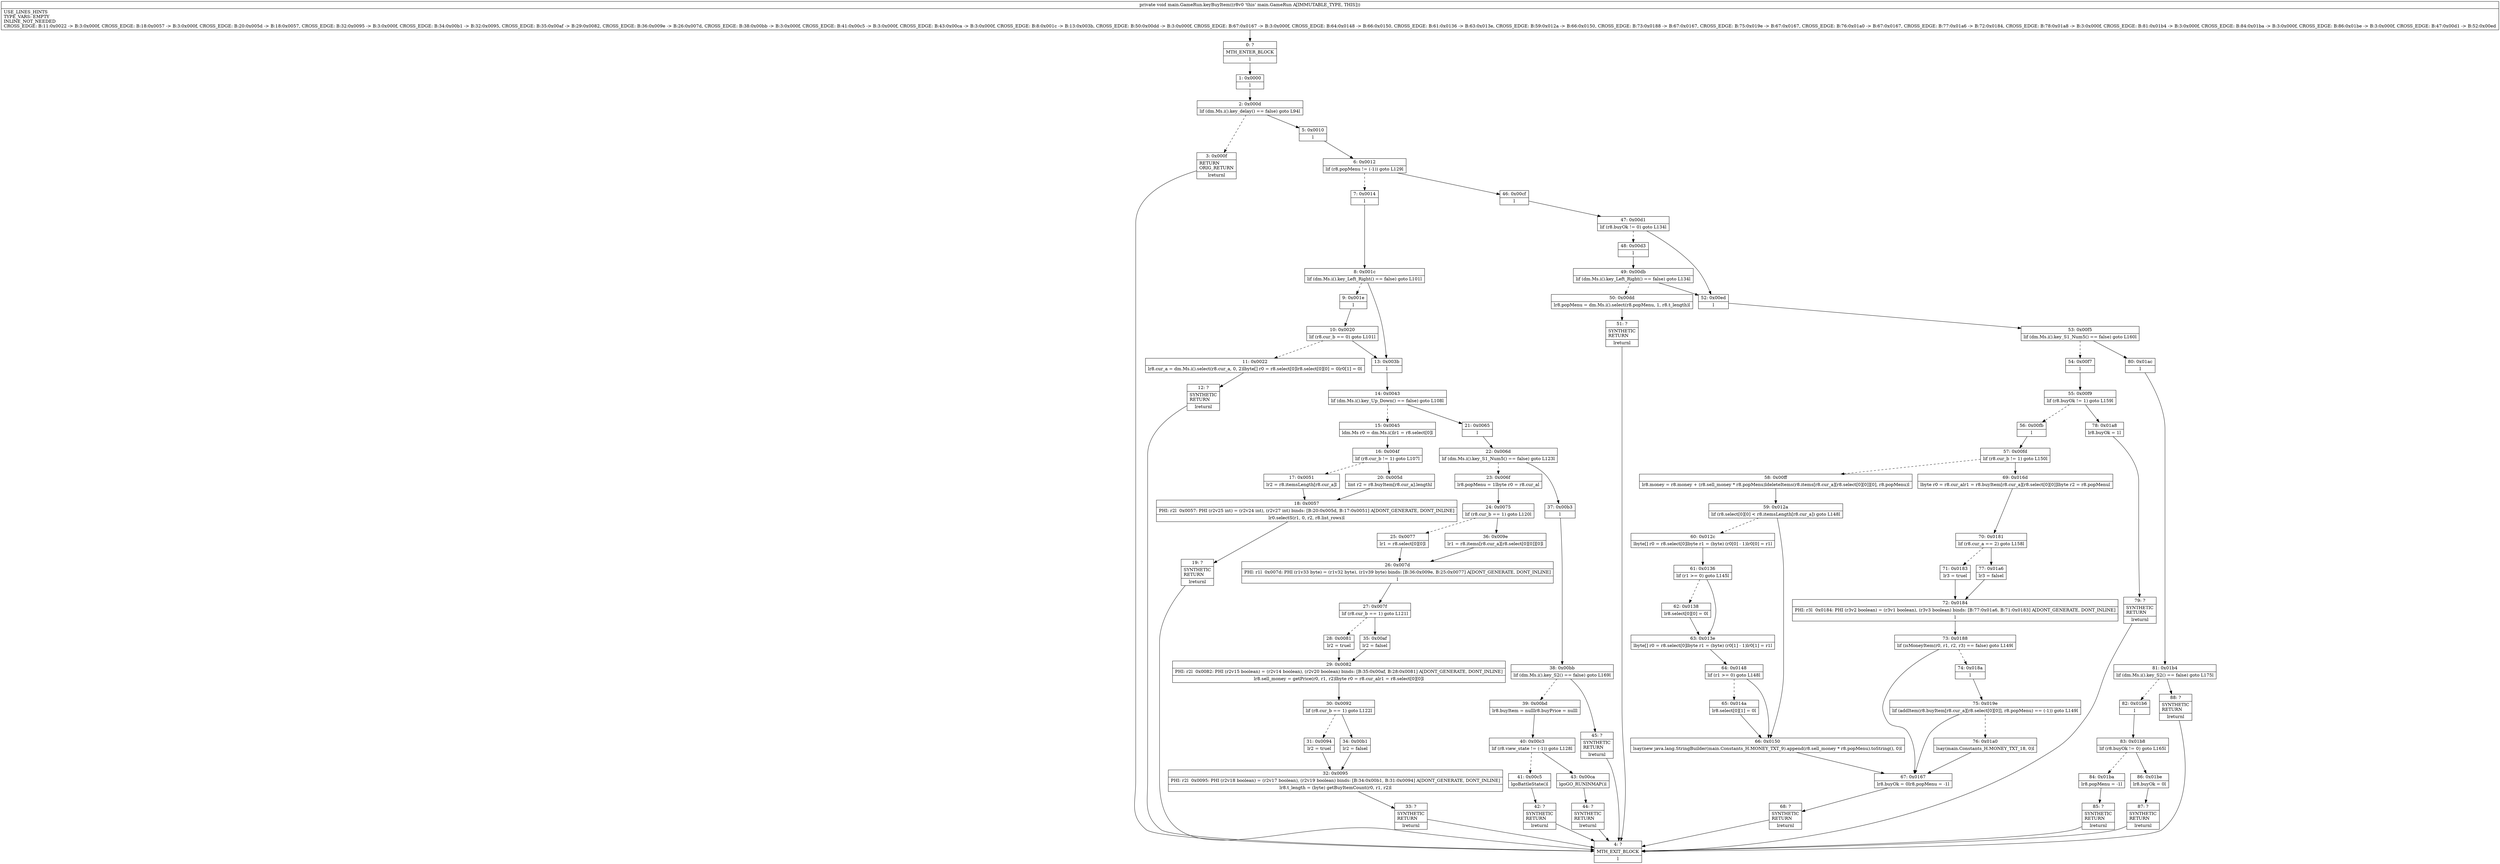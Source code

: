 digraph "CFG formain.GameRun.keyBuyItem()V" {
Node_0 [shape=record,label="{0\:\ ?|MTH_ENTER_BLOCK\l|l}"];
Node_1 [shape=record,label="{1\:\ 0x0000|l}"];
Node_2 [shape=record,label="{2\:\ 0x000d|lif (dm.Ms.i().key_delay() == false) goto L94l}"];
Node_3 [shape=record,label="{3\:\ 0x000f|RETURN\lORIG_RETURN\l|lreturnl}"];
Node_4 [shape=record,label="{4\:\ ?|MTH_EXIT_BLOCK\l|l}"];
Node_5 [shape=record,label="{5\:\ 0x0010|l}"];
Node_6 [shape=record,label="{6\:\ 0x0012|lif (r8.popMenu != (\-1)) goto L129l}"];
Node_7 [shape=record,label="{7\:\ 0x0014|l}"];
Node_8 [shape=record,label="{8\:\ 0x001c|lif (dm.Ms.i().key_Left_Right() == false) goto L101l}"];
Node_9 [shape=record,label="{9\:\ 0x001e|l}"];
Node_10 [shape=record,label="{10\:\ 0x0020|lif (r8.cur_b == 0) goto L101l}"];
Node_11 [shape=record,label="{11\:\ 0x0022|lr8.cur_a = dm.Ms.i().select(r8.cur_a, 0, 2)lbyte[] r0 = r8.select[0]lr8.select[0][0] = 0lr0[1] = 0l}"];
Node_12 [shape=record,label="{12\:\ ?|SYNTHETIC\lRETURN\l|lreturnl}"];
Node_13 [shape=record,label="{13\:\ 0x003b|l}"];
Node_14 [shape=record,label="{14\:\ 0x0043|lif (dm.Ms.i().key_Up_Down() == false) goto L108l}"];
Node_15 [shape=record,label="{15\:\ 0x0045|ldm.Ms r0 = dm.Ms.i()lr1 = r8.select[0]l}"];
Node_16 [shape=record,label="{16\:\ 0x004f|lif (r8.cur_b != 1) goto L107l}"];
Node_17 [shape=record,label="{17\:\ 0x0051|lr2 = r8.itemsLength[r8.cur_a]l}"];
Node_18 [shape=record,label="{18\:\ 0x0057|PHI: r2l  0x0057: PHI (r2v25 int) = (r2v24 int), (r2v27 int) binds: [B:20:0x005d, B:17:0x0051] A[DONT_GENERATE, DONT_INLINE]\l|lr0.selectS(r1, 0, r2, r8.list_rows)l}"];
Node_19 [shape=record,label="{19\:\ ?|SYNTHETIC\lRETURN\l|lreturnl}"];
Node_20 [shape=record,label="{20\:\ 0x005d|lint r2 = r8.buyItem[r8.cur_a].lengthl}"];
Node_21 [shape=record,label="{21\:\ 0x0065|l}"];
Node_22 [shape=record,label="{22\:\ 0x006d|lif (dm.Ms.i().key_S1_Num5() == false) goto L123l}"];
Node_23 [shape=record,label="{23\:\ 0x006f|lr8.popMenu = 1lbyte r0 = r8.cur_al}"];
Node_24 [shape=record,label="{24\:\ 0x0075|lif (r8.cur_b == 1) goto L120l}"];
Node_25 [shape=record,label="{25\:\ 0x0077|lr1 = r8.select[0][0]l}"];
Node_26 [shape=record,label="{26\:\ 0x007d|PHI: r1l  0x007d: PHI (r1v33 byte) = (r1v32 byte), (r1v39 byte) binds: [B:36:0x009e, B:25:0x0077] A[DONT_GENERATE, DONT_INLINE]\l|l}"];
Node_27 [shape=record,label="{27\:\ 0x007f|lif (r8.cur_b == 1) goto L121l}"];
Node_28 [shape=record,label="{28\:\ 0x0081|lr2 = truel}"];
Node_29 [shape=record,label="{29\:\ 0x0082|PHI: r2l  0x0082: PHI (r2v15 boolean) = (r2v14 boolean), (r2v20 boolean) binds: [B:35:0x00af, B:28:0x0081] A[DONT_GENERATE, DONT_INLINE]\l|lr8.sell_money = getPrice(r0, r1, r2)lbyte r0 = r8.cur_alr1 = r8.select[0][0]l}"];
Node_30 [shape=record,label="{30\:\ 0x0092|lif (r8.cur_b == 1) goto L122l}"];
Node_31 [shape=record,label="{31\:\ 0x0094|lr2 = truel}"];
Node_32 [shape=record,label="{32\:\ 0x0095|PHI: r2l  0x0095: PHI (r2v18 boolean) = (r2v17 boolean), (r2v19 boolean) binds: [B:34:0x00b1, B:31:0x0094] A[DONT_GENERATE, DONT_INLINE]\l|lr8.t_length = (byte) getBuyItemCount(r0, r1, r2)l}"];
Node_33 [shape=record,label="{33\:\ ?|SYNTHETIC\lRETURN\l|lreturnl}"];
Node_34 [shape=record,label="{34\:\ 0x00b1|lr2 = falsel}"];
Node_35 [shape=record,label="{35\:\ 0x00af|lr2 = falsel}"];
Node_36 [shape=record,label="{36\:\ 0x009e|lr1 = r8.items[r8.cur_a][r8.select[0][0]][0]l}"];
Node_37 [shape=record,label="{37\:\ 0x00b3|l}"];
Node_38 [shape=record,label="{38\:\ 0x00bb|lif (dm.Ms.i().key_S2() == false) goto L169l}"];
Node_39 [shape=record,label="{39\:\ 0x00bd|lr8.buyItem = nulllr8.buyPrice = nulll}"];
Node_40 [shape=record,label="{40\:\ 0x00c3|lif (r8.view_state != (\-1)) goto L128l}"];
Node_41 [shape=record,label="{41\:\ 0x00c5|lgoBattleState()l}"];
Node_42 [shape=record,label="{42\:\ ?|SYNTHETIC\lRETURN\l|lreturnl}"];
Node_43 [shape=record,label="{43\:\ 0x00ca|lgoGO_RUNINMAP()l}"];
Node_44 [shape=record,label="{44\:\ ?|SYNTHETIC\lRETURN\l|lreturnl}"];
Node_45 [shape=record,label="{45\:\ ?|SYNTHETIC\lRETURN\l|lreturnl}"];
Node_46 [shape=record,label="{46\:\ 0x00cf|l}"];
Node_47 [shape=record,label="{47\:\ 0x00d1|lif (r8.buyOk != 0) goto L134l}"];
Node_48 [shape=record,label="{48\:\ 0x00d3|l}"];
Node_49 [shape=record,label="{49\:\ 0x00db|lif (dm.Ms.i().key_Left_Right() == false) goto L134l}"];
Node_50 [shape=record,label="{50\:\ 0x00dd|lr8.popMenu = dm.Ms.i().select(r8.popMenu, 1, r8.t_length)l}"];
Node_51 [shape=record,label="{51\:\ ?|SYNTHETIC\lRETURN\l|lreturnl}"];
Node_52 [shape=record,label="{52\:\ 0x00ed|l}"];
Node_53 [shape=record,label="{53\:\ 0x00f5|lif (dm.Ms.i().key_S1_Num5() == false) goto L160l}"];
Node_54 [shape=record,label="{54\:\ 0x00f7|l}"];
Node_55 [shape=record,label="{55\:\ 0x00f9|lif (r8.buyOk != 1) goto L159l}"];
Node_56 [shape=record,label="{56\:\ 0x00fb|l}"];
Node_57 [shape=record,label="{57\:\ 0x00fd|lif (r8.cur_b != 1) goto L150l}"];
Node_58 [shape=record,label="{58\:\ 0x00ff|lr8.money = r8.money + (r8.sell_money * r8.popMenu)ldeleteItems(r8.items[r8.cur_a][r8.select[0][0]][0], r8.popMenu)l}"];
Node_59 [shape=record,label="{59\:\ 0x012a|lif (r8.select[0][0] \< r8.itemsLength[r8.cur_a]) goto L148l}"];
Node_60 [shape=record,label="{60\:\ 0x012c|lbyte[] r0 = r8.select[0]lbyte r1 = (byte) (r0[0] \- 1)lr0[0] = r1l}"];
Node_61 [shape=record,label="{61\:\ 0x0136|lif (r1 \>= 0) goto L145l}"];
Node_62 [shape=record,label="{62\:\ 0x0138|lr8.select[0][0] = 0l}"];
Node_63 [shape=record,label="{63\:\ 0x013e|lbyte[] r0 = r8.select[0]lbyte r1 = (byte) (r0[1] \- 1)lr0[1] = r1l}"];
Node_64 [shape=record,label="{64\:\ 0x0148|lif (r1 \>= 0) goto L148l}"];
Node_65 [shape=record,label="{65\:\ 0x014a|lr8.select[0][1] = 0l}"];
Node_66 [shape=record,label="{66\:\ 0x0150|lsay(new java.lang.StringBuilder(main.Constants_H.MONEY_TXT_9).append(r8.sell_money * r8.popMenu).toString(), 0)l}"];
Node_67 [shape=record,label="{67\:\ 0x0167|lr8.buyOk = 0lr8.popMenu = \-1l}"];
Node_68 [shape=record,label="{68\:\ ?|SYNTHETIC\lRETURN\l|lreturnl}"];
Node_69 [shape=record,label="{69\:\ 0x016d|lbyte r0 = r8.cur_alr1 = r8.buyItem[r8.cur_a][r8.select[0][0]]lbyte r2 = r8.popMenul}"];
Node_70 [shape=record,label="{70\:\ 0x0181|lif (r8.cur_a == 2) goto L158l}"];
Node_71 [shape=record,label="{71\:\ 0x0183|lr3 = truel}"];
Node_72 [shape=record,label="{72\:\ 0x0184|PHI: r3l  0x0184: PHI (r3v2 boolean) = (r3v1 boolean), (r3v3 boolean) binds: [B:77:0x01a6, B:71:0x0183] A[DONT_GENERATE, DONT_INLINE]\l|l}"];
Node_73 [shape=record,label="{73\:\ 0x0188|lif (isMoneyItem(r0, r1, r2, r3) == false) goto L149l}"];
Node_74 [shape=record,label="{74\:\ 0x018a|l}"];
Node_75 [shape=record,label="{75\:\ 0x019e|lif (addItem(r8.buyItem[r8.cur_a][r8.select[0][0]], r8.popMenu) == (\-1)) goto L149l}"];
Node_76 [shape=record,label="{76\:\ 0x01a0|lsay(main.Constants_H.MONEY_TXT_18, 0)l}"];
Node_77 [shape=record,label="{77\:\ 0x01a6|lr3 = falsel}"];
Node_78 [shape=record,label="{78\:\ 0x01a8|lr8.buyOk = 1l}"];
Node_79 [shape=record,label="{79\:\ ?|SYNTHETIC\lRETURN\l|lreturnl}"];
Node_80 [shape=record,label="{80\:\ 0x01ac|l}"];
Node_81 [shape=record,label="{81\:\ 0x01b4|lif (dm.Ms.i().key_S2() == false) goto L175l}"];
Node_82 [shape=record,label="{82\:\ 0x01b6|l}"];
Node_83 [shape=record,label="{83\:\ 0x01b8|lif (r8.buyOk != 0) goto L165l}"];
Node_84 [shape=record,label="{84\:\ 0x01ba|lr8.popMenu = \-1l}"];
Node_85 [shape=record,label="{85\:\ ?|SYNTHETIC\lRETURN\l|lreturnl}"];
Node_86 [shape=record,label="{86\:\ 0x01be|lr8.buyOk = 0l}"];
Node_87 [shape=record,label="{87\:\ ?|SYNTHETIC\lRETURN\l|lreturnl}"];
Node_88 [shape=record,label="{88\:\ ?|SYNTHETIC\lRETURN\l|lreturnl}"];
MethodNode[shape=record,label="{private void main.GameRun.keyBuyItem((r8v0 'this' main.GameRun A[IMMUTABLE_TYPE, THIS]))  | USE_LINES_HINTS\lTYPE_VARS: EMPTY\lINLINE_NOT_NEEDED\lCROSS_EDGE: B:11:0x0022 \-\> B:3:0x000f, CROSS_EDGE: B:18:0x0057 \-\> B:3:0x000f, CROSS_EDGE: B:20:0x005d \-\> B:18:0x0057, CROSS_EDGE: B:32:0x0095 \-\> B:3:0x000f, CROSS_EDGE: B:34:0x00b1 \-\> B:32:0x0095, CROSS_EDGE: B:35:0x00af \-\> B:29:0x0082, CROSS_EDGE: B:36:0x009e \-\> B:26:0x007d, CROSS_EDGE: B:38:0x00bb \-\> B:3:0x000f, CROSS_EDGE: B:41:0x00c5 \-\> B:3:0x000f, CROSS_EDGE: B:43:0x00ca \-\> B:3:0x000f, CROSS_EDGE: B:8:0x001c \-\> B:13:0x003b, CROSS_EDGE: B:50:0x00dd \-\> B:3:0x000f, CROSS_EDGE: B:67:0x0167 \-\> B:3:0x000f, CROSS_EDGE: B:64:0x0148 \-\> B:66:0x0150, CROSS_EDGE: B:61:0x0136 \-\> B:63:0x013e, CROSS_EDGE: B:59:0x012a \-\> B:66:0x0150, CROSS_EDGE: B:73:0x0188 \-\> B:67:0x0167, CROSS_EDGE: B:75:0x019e \-\> B:67:0x0167, CROSS_EDGE: B:76:0x01a0 \-\> B:67:0x0167, CROSS_EDGE: B:77:0x01a6 \-\> B:72:0x0184, CROSS_EDGE: B:78:0x01a8 \-\> B:3:0x000f, CROSS_EDGE: B:81:0x01b4 \-\> B:3:0x000f, CROSS_EDGE: B:84:0x01ba \-\> B:3:0x000f, CROSS_EDGE: B:86:0x01be \-\> B:3:0x000f, CROSS_EDGE: B:47:0x00d1 \-\> B:52:0x00ed\l}"];
MethodNode -> Node_0;
Node_0 -> Node_1;
Node_1 -> Node_2;
Node_2 -> Node_3[style=dashed];
Node_2 -> Node_5;
Node_3 -> Node_4;
Node_5 -> Node_6;
Node_6 -> Node_7[style=dashed];
Node_6 -> Node_46;
Node_7 -> Node_8;
Node_8 -> Node_9[style=dashed];
Node_8 -> Node_13;
Node_9 -> Node_10;
Node_10 -> Node_11[style=dashed];
Node_10 -> Node_13;
Node_11 -> Node_12;
Node_12 -> Node_4;
Node_13 -> Node_14;
Node_14 -> Node_15[style=dashed];
Node_14 -> Node_21;
Node_15 -> Node_16;
Node_16 -> Node_17[style=dashed];
Node_16 -> Node_20;
Node_17 -> Node_18;
Node_18 -> Node_19;
Node_19 -> Node_4;
Node_20 -> Node_18;
Node_21 -> Node_22;
Node_22 -> Node_23[style=dashed];
Node_22 -> Node_37;
Node_23 -> Node_24;
Node_24 -> Node_25[style=dashed];
Node_24 -> Node_36;
Node_25 -> Node_26;
Node_26 -> Node_27;
Node_27 -> Node_28[style=dashed];
Node_27 -> Node_35;
Node_28 -> Node_29;
Node_29 -> Node_30;
Node_30 -> Node_31[style=dashed];
Node_30 -> Node_34;
Node_31 -> Node_32;
Node_32 -> Node_33;
Node_33 -> Node_4;
Node_34 -> Node_32;
Node_35 -> Node_29;
Node_36 -> Node_26;
Node_37 -> Node_38;
Node_38 -> Node_39[style=dashed];
Node_38 -> Node_45;
Node_39 -> Node_40;
Node_40 -> Node_41[style=dashed];
Node_40 -> Node_43;
Node_41 -> Node_42;
Node_42 -> Node_4;
Node_43 -> Node_44;
Node_44 -> Node_4;
Node_45 -> Node_4;
Node_46 -> Node_47;
Node_47 -> Node_48[style=dashed];
Node_47 -> Node_52;
Node_48 -> Node_49;
Node_49 -> Node_50[style=dashed];
Node_49 -> Node_52;
Node_50 -> Node_51;
Node_51 -> Node_4;
Node_52 -> Node_53;
Node_53 -> Node_54[style=dashed];
Node_53 -> Node_80;
Node_54 -> Node_55;
Node_55 -> Node_56[style=dashed];
Node_55 -> Node_78;
Node_56 -> Node_57;
Node_57 -> Node_58[style=dashed];
Node_57 -> Node_69;
Node_58 -> Node_59;
Node_59 -> Node_60[style=dashed];
Node_59 -> Node_66;
Node_60 -> Node_61;
Node_61 -> Node_62[style=dashed];
Node_61 -> Node_63;
Node_62 -> Node_63;
Node_63 -> Node_64;
Node_64 -> Node_65[style=dashed];
Node_64 -> Node_66;
Node_65 -> Node_66;
Node_66 -> Node_67;
Node_67 -> Node_68;
Node_68 -> Node_4;
Node_69 -> Node_70;
Node_70 -> Node_71[style=dashed];
Node_70 -> Node_77;
Node_71 -> Node_72;
Node_72 -> Node_73;
Node_73 -> Node_67;
Node_73 -> Node_74[style=dashed];
Node_74 -> Node_75;
Node_75 -> Node_67;
Node_75 -> Node_76[style=dashed];
Node_76 -> Node_67;
Node_77 -> Node_72;
Node_78 -> Node_79;
Node_79 -> Node_4;
Node_80 -> Node_81;
Node_81 -> Node_82[style=dashed];
Node_81 -> Node_88;
Node_82 -> Node_83;
Node_83 -> Node_84[style=dashed];
Node_83 -> Node_86;
Node_84 -> Node_85;
Node_85 -> Node_4;
Node_86 -> Node_87;
Node_87 -> Node_4;
Node_88 -> Node_4;
}

